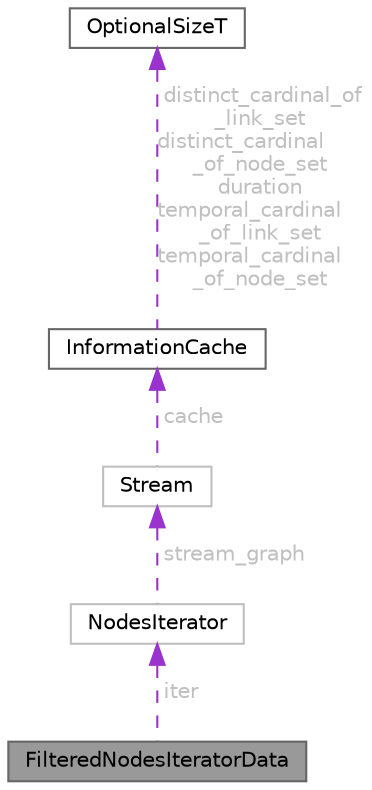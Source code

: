 digraph "FilteredNodesIteratorData"
{
 // LATEX_PDF_SIZE
  bgcolor="transparent";
  edge [fontname=Helvetica,fontsize=10,labelfontname=Helvetica,labelfontsize=10];
  node [fontname=Helvetica,fontsize=10,shape=box,height=0.2,width=0.4];
  Node1 [id="Node000001",label="FilteredNodesIteratorData",height=0.2,width=0.4,color="gray40", fillcolor="grey60", style="filled", fontcolor="black",tooltip=" "];
  Node2 -> Node1 [id="edge1_Node000001_Node000002",dir="back",color="darkorchid3",style="dashed",tooltip=" ",label=" iter",fontcolor="grey" ];
  Node2 [id="Node000002",label="NodesIterator",height=0.2,width=0.4,color="grey75", fillcolor="white", style="filled",URL="$structNodesIterator.html",tooltip=" "];
  Node3 -> Node2 [id="edge2_Node000002_Node000003",dir="back",color="darkorchid3",style="dashed",tooltip=" ",label=" stream_graph",fontcolor="grey" ];
  Node3 [id="Node000003",label="Stream",height=0.2,width=0.4,color="grey75", fillcolor="white", style="filled",URL="$structStream.html",tooltip=" "];
  Node4 -> Node3 [id="edge3_Node000003_Node000004",dir="back",color="darkorchid3",style="dashed",tooltip=" ",label=" cache",fontcolor="grey" ];
  Node4 [id="Node000004",label="InformationCache",height=0.2,width=0.4,color="gray40", fillcolor="white", style="filled",URL="$structInformationCache.html",tooltip="A cache of information about the 4 main sets of a Stream: the temporal nodes W, the temporal links E,..."];
  Node5 -> Node4 [id="edge4_Node000004_Node000005",dir="back",color="darkorchid3",style="dashed",tooltip=" ",label=" distinct_cardinal_of\l_link_set\ndistinct_cardinal\l_of_node_set\nduration\ntemporal_cardinal\l_of_link_set\ntemporal_cardinal\l_of_node_set",fontcolor="grey" ];
  Node5 [id="Node000005",label="OptionalSizeT",height=0.2,width=0.4,color="gray40", fillcolor="white", style="filled",URL="$structOptionalSizeT.html",tooltip="A size_t that can be optional."];
}
